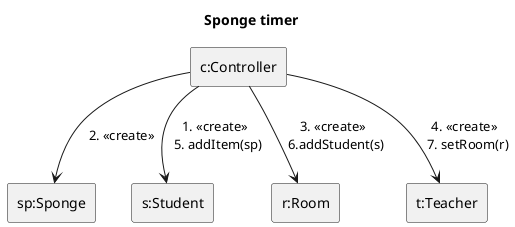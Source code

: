 @startuml ser
title Sponge timer
rectangle "c:Controller" as c
rectangle "sp:Sponge" as sp
rectangle "s:Student" as s
rectangle "r:Room" as r
rectangle "t:Teacher" as t


c --> s: 1. <<create>> \n 5. addItem(sp) 
c --> sp: 2. <<create>> 
c --> r: 3. <<create>> \n 6.addStudent(s)
c --> t: 4. <<create>> \n 7. setRoom(r)

@enduml